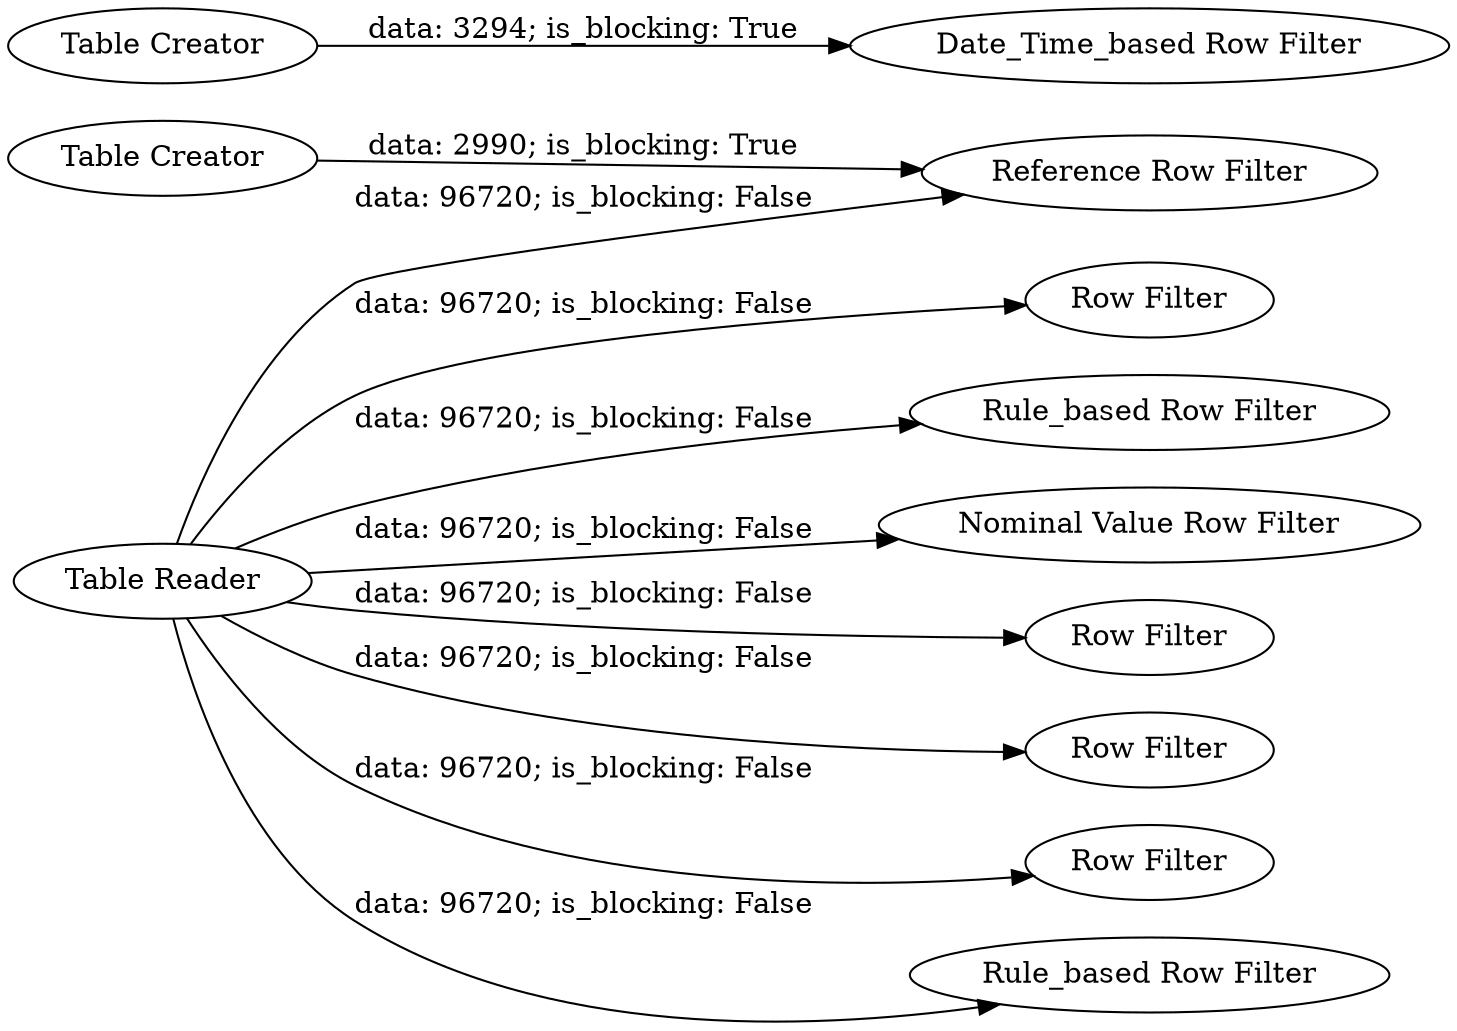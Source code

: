 digraph {
	"-6838781558123398951_14" [label="Table Reader"]
	"-6838781558123398951_8" [label="Reference Row Filter"]
	"-6838781558123398951_4" [label="Row Filter"]
	"-6838781558123398951_11" [label="Table Creator"]
	"-6838781558123398951_12" [label="Date_Time_based Row Filter"]
	"-6838781558123398951_6" [label="Rule_based Row Filter"]
	"-6838781558123398951_10" [label="Nominal Value Row Filter"]
	"-6838781558123398951_3" [label="Row Filter"]
	"-6838781558123398951_5" [label="Row Filter"]
	"-6838781558123398951_2" [label="Row Filter"]
	"-6838781558123398951_9" [label="Table Creator"]
	"-6838781558123398951_7" [label="Rule_based Row Filter"]
	"-6838781558123398951_14" -> "-6838781558123398951_10" [label="data: 96720; is_blocking: False"]
	"-6838781558123398951_11" -> "-6838781558123398951_12" [label="data: 3294; is_blocking: True"]
	"-6838781558123398951_14" -> "-6838781558123398951_7" [label="data: 96720; is_blocking: False"]
	"-6838781558123398951_14" -> "-6838781558123398951_2" [label="data: 96720; is_blocking: False"]
	"-6838781558123398951_14" -> "-6838781558123398951_4" [label="data: 96720; is_blocking: False"]
	"-6838781558123398951_14" -> "-6838781558123398951_3" [label="data: 96720; is_blocking: False"]
	"-6838781558123398951_9" -> "-6838781558123398951_8" [label="data: 2990; is_blocking: True"]
	"-6838781558123398951_14" -> "-6838781558123398951_6" [label="data: 96720; is_blocking: False"]
	"-6838781558123398951_14" -> "-6838781558123398951_5" [label="data: 96720; is_blocking: False"]
	"-6838781558123398951_14" -> "-6838781558123398951_8" [label="data: 96720; is_blocking: False"]
	rankdir=LR
}
